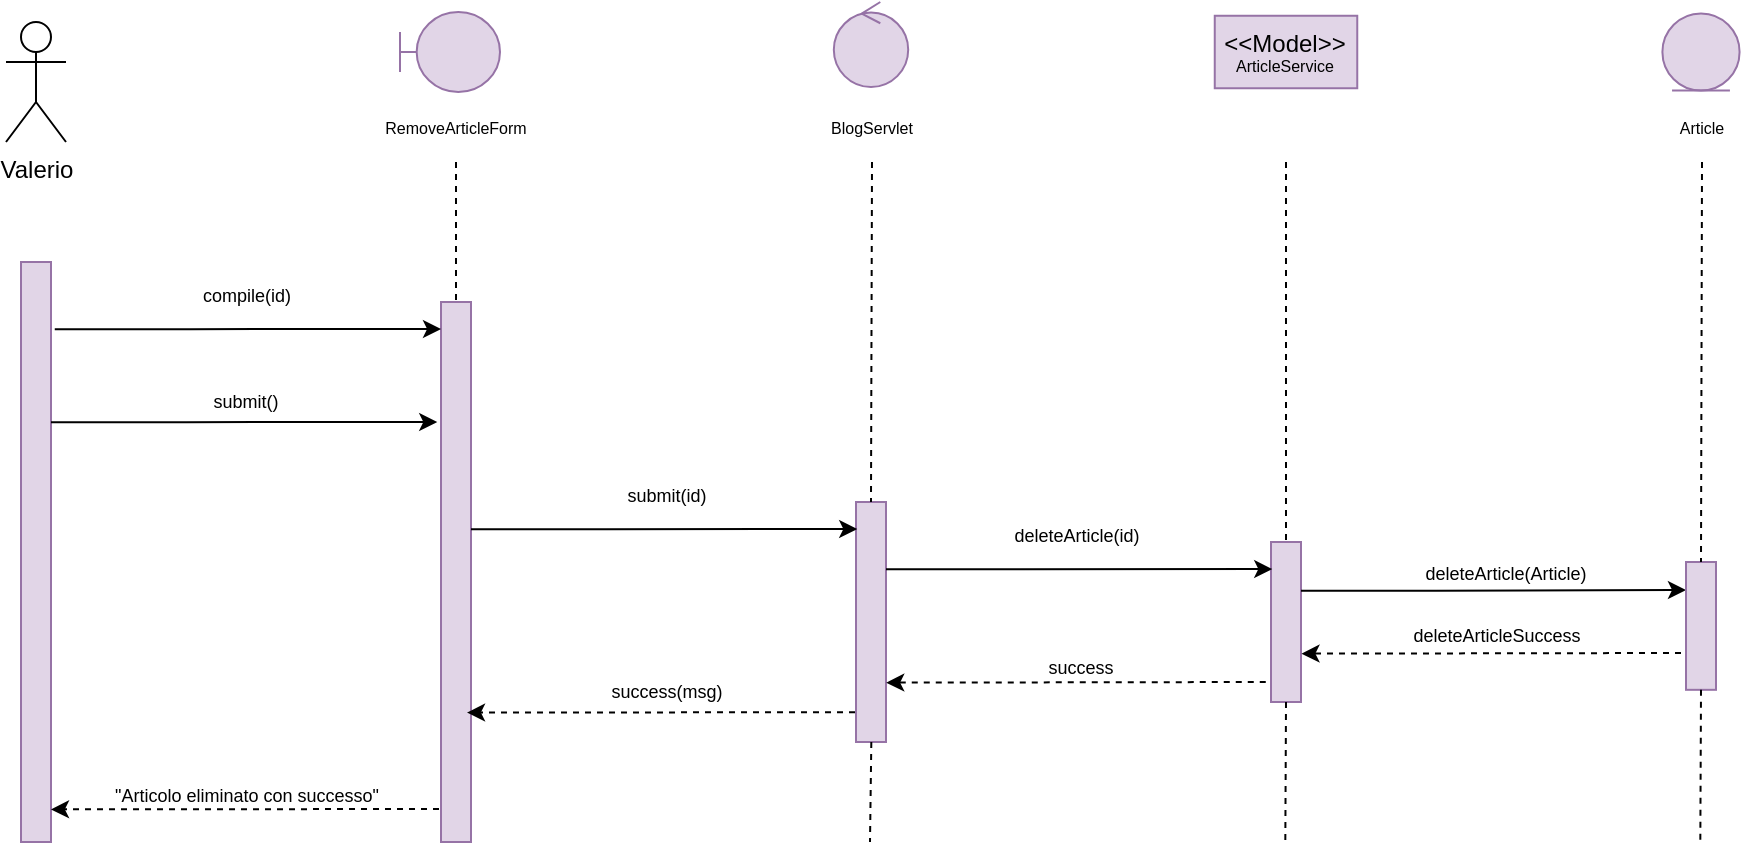 <mxfile version="15.7.0" type="device"><diagram id="qMiY46aL8YVKJXGDK1cR" name="Page-1"><mxGraphModel dx="1135" dy="593" grid="1" gridSize="10" guides="1" tooltips="1" connect="1" arrows="1" fold="1" page="1" pageScale="1" pageWidth="827" pageHeight="1169" math="0" shadow="0"><root><mxCell id="0"/><mxCell id="1" parent="0"/><mxCell id="mTx6D3pukUD8xTXrNbwF-40" value="Valerio" style="shape=umlActor;verticalLabelPosition=bottom;verticalAlign=top;html=1;outlineConnect=0;" vertex="1" parent="1"><mxGeometry x="340" y="730" width="30" height="60" as="geometry"/></mxCell><mxCell id="mTx6D3pukUD8xTXrNbwF-41" value="" style="rounded=0;whiteSpace=wrap;html=1;fillColor=#e1d5e7;strokeColor=#9673a6;" vertex="1" parent="1"><mxGeometry x="347.5" y="850" width="15" height="290" as="geometry"/></mxCell><mxCell id="mTx6D3pukUD8xTXrNbwF-42" value="" style="rounded=0;whiteSpace=wrap;html=1;fillColor=#e1d5e7;strokeColor=#9673a6;" vertex="1" parent="1"><mxGeometry x="557.5" y="870" width="15" height="270" as="geometry"/></mxCell><mxCell id="mTx6D3pukUD8xTXrNbwF-43" value="" style="endArrow=none;dashed=1;html=1;rounded=0;fontSize=8;entryX=0.5;entryY=0;entryDx=0;entryDy=0;exitX=0.5;exitY=1;exitDx=0;exitDy=0;" edge="1" parent="1" target="mTx6D3pukUD8xTXrNbwF-42"><mxGeometry width="50" height="50" relative="1" as="geometry"><mxPoint x="565" y="800" as="sourcePoint"/><mxPoint x="587.5" y="860" as="targetPoint"/></mxGeometry></mxCell><mxCell id="mTx6D3pukUD8xTXrNbwF-44" value="&lt;div&gt;RemoveArticleForm&lt;/div&gt;" style="text;html=1;strokeColor=none;fillColor=none;align=center;verticalAlign=middle;whiteSpace=wrap;rounded=0;fontSize=8;" vertex="1" parent="1"><mxGeometry x="550" y="775" width="30" height="15" as="geometry"/></mxCell><mxCell id="mTx6D3pukUD8xTXrNbwF-45" value="submit()" style="text;html=1;strokeColor=none;fillColor=none;align=center;verticalAlign=middle;whiteSpace=wrap;rounded=0;fontSize=9;" vertex="1" parent="1"><mxGeometry x="400" y="910" width="120" height="20" as="geometry"/></mxCell><mxCell id="mTx6D3pukUD8xTXrNbwF-46" value="BlogServlet" style="text;html=1;strokeColor=none;fillColor=none;align=center;verticalAlign=middle;whiteSpace=wrap;rounded=0;fontSize=8;" vertex="1" parent="1"><mxGeometry x="757.5" y="775" width="30" height="15" as="geometry"/></mxCell><mxCell id="mTx6D3pukUD8xTXrNbwF-47" value="" style="rounded=0;whiteSpace=wrap;html=1;fillColor=#e1d5e7;strokeColor=#9673a6;" vertex="1" parent="1"><mxGeometry x="765" y="970" width="15" height="120" as="geometry"/></mxCell><mxCell id="mTx6D3pukUD8xTXrNbwF-48" value="" style="endArrow=none;dashed=1;html=1;rounded=0;fontSize=8;entryX=0.5;entryY=0;entryDx=0;entryDy=0;" edge="1" parent="1" target="mTx6D3pukUD8xTXrNbwF-47"><mxGeometry width="50" height="50" relative="1" as="geometry"><mxPoint x="773" y="800" as="sourcePoint"/><mxPoint x="817.5" y="873.5" as="targetPoint"/></mxGeometry></mxCell><mxCell id="mTx6D3pukUD8xTXrNbwF-49" value="" style="rounded=0;whiteSpace=wrap;html=1;fillColor=#e1d5e7;strokeColor=#9673a6;" vertex="1" parent="1"><mxGeometry x="972.5" y="990" width="15" height="80" as="geometry"/></mxCell><mxCell id="mTx6D3pukUD8xTXrNbwF-50" value="" style="endArrow=none;dashed=1;html=1;rounded=0;fontSize=8;entryX=0.5;entryY=0;entryDx=0;entryDy=0;" edge="1" parent="1" target="mTx6D3pukUD8xTXrNbwF-49"><mxGeometry width="50" height="50" relative="1" as="geometry"><mxPoint x="980" y="800" as="sourcePoint"/><mxPoint x="1002.5" y="898.5" as="targetPoint"/></mxGeometry></mxCell><mxCell id="mTx6D3pukUD8xTXrNbwF-51" value="Article" style="text;html=1;strokeColor=none;fillColor=none;align=center;verticalAlign=middle;whiteSpace=wrap;rounded=0;fontSize=8;" vertex="1" parent="1"><mxGeometry x="1172.5" y="775" width="30" height="15" as="geometry"/></mxCell><mxCell id="mTx6D3pukUD8xTXrNbwF-52" value="" style="endArrow=classic;html=1;rounded=0;exitX=1;exitY=0;exitDx=0;exitDy=0;entryX=-0.125;entryY=0.121;entryDx=0;entryDy=0;entryPerimeter=0;" edge="1" parent="1"><mxGeometry width="50" height="50" relative="1" as="geometry"><mxPoint x="362.5" y="930.07" as="sourcePoint"/><mxPoint x="555.625" y="930" as="targetPoint"/><Array as="points"><mxPoint x="410" y="930.07"/><mxPoint x="430" y="930.07"/></Array></mxGeometry></mxCell><mxCell id="mTx6D3pukUD8xTXrNbwF-53" value="" style="endArrow=classic;html=1;rounded=0;exitX=1;exitY=0;exitDx=0;exitDy=0;entryX=-0.125;entryY=0.121;entryDx=0;entryDy=0;entryPerimeter=0;" edge="1" parent="1"><mxGeometry width="50" height="50" relative="1" as="geometry"><mxPoint x="572.5" y="983.57" as="sourcePoint"/><mxPoint x="765.625" y="983.5" as="targetPoint"/><Array as="points"><mxPoint x="620" y="983.57"/><mxPoint x="640" y="983.57"/></Array></mxGeometry></mxCell><mxCell id="mTx6D3pukUD8xTXrNbwF-54" value="" style="endArrow=classic;html=1;rounded=0;exitX=1;exitY=0;exitDx=0;exitDy=0;entryX=-0.125;entryY=0.121;entryDx=0;entryDy=0;entryPerimeter=0;" edge="1" parent="1"><mxGeometry width="50" height="50" relative="1" as="geometry"><mxPoint x="364.38" y="883.57" as="sourcePoint"/><mxPoint x="557.505" y="883.5" as="targetPoint"/><Array as="points"><mxPoint x="411.88" y="883.57"/><mxPoint x="431.88" y="883.57"/></Array></mxGeometry></mxCell><mxCell id="mTx6D3pukUD8xTXrNbwF-55" value="" style="endArrow=classic;html=1;rounded=0;dashed=1;fontSize=7;exitX=-0.047;exitY=0.97;exitDx=0;exitDy=0;exitPerimeter=0;" edge="1" parent="1"><mxGeometry width="50" height="50" relative="1" as="geometry"><mxPoint x="764.505" y="1075.1" as="sourcePoint"/><mxPoint x="570.5" y="1075.29" as="targetPoint"/></mxGeometry></mxCell><mxCell id="mTx6D3pukUD8xTXrNbwF-56" value="" style="endArrow=classic;html=1;rounded=0;exitX=1;exitY=0;exitDx=0;exitDy=0;entryX=-0.125;entryY=0.121;entryDx=0;entryDy=0;entryPerimeter=0;" edge="1" parent="1"><mxGeometry width="50" height="50" relative="1" as="geometry"><mxPoint x="780" y="1003.57" as="sourcePoint"/><mxPoint x="973.125" y="1003.5" as="targetPoint"/><Array as="points"><mxPoint x="827.5" y="1003.57"/><mxPoint x="847.5" y="1003.57"/></Array></mxGeometry></mxCell><mxCell id="mTx6D3pukUD8xTXrNbwF-57" value="&lt;div style=&quot;font-size: 9px&quot;&gt;&lt;font style=&quot;font-size: 9px&quot;&gt;compile(id)&lt;/font&gt;&lt;/div&gt;" style="text;html=1;strokeColor=none;fillColor=none;align=center;verticalAlign=middle;whiteSpace=wrap;rounded=0;fontSize=9;" vertex="1" parent="1"><mxGeometry x="362.5" y="850" width="195" height="33.5" as="geometry"/></mxCell><mxCell id="mTx6D3pukUD8xTXrNbwF-58" value="success(msg)" style="text;html=1;strokeColor=none;fillColor=none;align=center;verticalAlign=middle;whiteSpace=wrap;rounded=0;fontSize=9;" vertex="1" parent="1"><mxGeometry x="572.5" y="1048.32" width="195" height="33.5" as="geometry"/></mxCell><mxCell id="mTx6D3pukUD8xTXrNbwF-59" value="&quot;Articolo eliminato con successo&quot;" style="text;html=1;strokeColor=none;fillColor=none;align=center;verticalAlign=middle;whiteSpace=wrap;rounded=0;fontSize=9;" vertex="1" parent="1"><mxGeometry x="362.5" y="1100" width="195" height="33.5" as="geometry"/></mxCell><mxCell id="mTx6D3pukUD8xTXrNbwF-60" value="success" style="text;html=1;strokeColor=none;fillColor=none;align=center;verticalAlign=middle;whiteSpace=wrap;rounded=0;fontSize=9;" vertex="1" parent="1"><mxGeometry x="780" y="1036.5" width="195" height="33.5" as="geometry"/></mxCell><mxCell id="mTx6D3pukUD8xTXrNbwF-61" value="" style="endArrow=classic;html=1;rounded=0;dashed=1;fontSize=7;" edge="1" parent="1"><mxGeometry width="50" height="50" relative="1" as="geometry"><mxPoint x="969.88" y="1060" as="sourcePoint"/><mxPoint x="780.13" y="1060.32" as="targetPoint"/></mxGeometry></mxCell><mxCell id="mTx6D3pukUD8xTXrNbwF-62" value="" style="endArrow=classic;html=1;rounded=0;dashed=1;fontSize=7;exitX=-0.047;exitY=0.97;exitDx=0;exitDy=0;exitPerimeter=0;" edge="1" parent="1"><mxGeometry width="50" height="50" relative="1" as="geometry"><mxPoint x="556.505" y="1123.5" as="sourcePoint"/><mxPoint x="362.5" y="1123.69" as="targetPoint"/></mxGeometry></mxCell><mxCell id="mTx6D3pukUD8xTXrNbwF-63" value="&lt;div style=&quot;font-size: 9px&quot;&gt;&lt;font style=&quot;font-size: 9px&quot;&gt;submit(id)&lt;/font&gt;&lt;/div&gt;" style="text;html=1;strokeColor=none;fillColor=none;align=center;verticalAlign=middle;whiteSpace=wrap;rounded=0;fontSize=9;" vertex="1" parent="1"><mxGeometry x="572.5" y="950" width="195" height="33.5" as="geometry"/></mxCell><mxCell id="mTx6D3pukUD8xTXrNbwF-64" value="&lt;div style=&quot;font-size: 9px&quot;&gt;&lt;font style=&quot;font-size: 9px&quot;&gt;deleteArticle(id)&lt;/font&gt;&lt;/div&gt;" style="text;html=1;strokeColor=none;fillColor=none;align=center;verticalAlign=middle;whiteSpace=wrap;rounded=0;fontSize=9;" vertex="1" parent="1"><mxGeometry x="777.5" y="970" width="195" height="33.5" as="geometry"/></mxCell><mxCell id="mTx6D3pukUD8xTXrNbwF-65" value="&lt;font style=&quot;font-size: 9px&quot;&gt;deleteArticle(Article)&lt;/font&gt;" style="text;html=1;strokeColor=none;fillColor=none;align=center;verticalAlign=middle;whiteSpace=wrap;rounded=0;" vertex="1" parent="1"><mxGeometry x="1060" y="990" width="60" height="30" as="geometry"/></mxCell><mxCell id="mTx6D3pukUD8xTXrNbwF-66" value="" style="endArrow=classic;html=1;rounded=0;exitX=1;exitY=0;exitDx=0;exitDy=0;entryX=0;entryY=0.219;entryDx=0;entryDy=0;entryPerimeter=0;" edge="1" parent="1" target="mTx6D3pukUD8xTXrNbwF-67"><mxGeometry width="50" height="50" relative="1" as="geometry"><mxPoint x="987.5" y="1014.39" as="sourcePoint"/><mxPoint x="1170" y="1014" as="targetPoint"/><Array as="points"><mxPoint x="1035" y="1014.39"/><mxPoint x="1055" y="1014.39"/></Array></mxGeometry></mxCell><mxCell id="mTx6D3pukUD8xTXrNbwF-67" value="" style="rounded=0;whiteSpace=wrap;html=1;fillColor=#e1d5e7;strokeColor=#9673a6;" vertex="1" parent="1"><mxGeometry x="1180" y="1000" width="15" height="63.91" as="geometry"/></mxCell><mxCell id="mTx6D3pukUD8xTXrNbwF-68" value="" style="endArrow=none;dashed=1;html=1;rounded=0;fontSize=8;entryX=0.5;entryY=0;entryDx=0;entryDy=0;" edge="1" parent="1" target="mTx6D3pukUD8xTXrNbwF-67"><mxGeometry width="50" height="50" relative="1" as="geometry"><mxPoint x="1188" y="800" as="sourcePoint"/><mxPoint x="1210" y="892.41" as="targetPoint"/></mxGeometry></mxCell><mxCell id="mTx6D3pukUD8xTXrNbwF-69" value="deleteArticleSuccess" style="text;html=1;strokeColor=none;fillColor=none;align=center;verticalAlign=middle;whiteSpace=wrap;rounded=0;fontSize=9;" vertex="1" parent="1"><mxGeometry x="987.5" y="1020" width="195" height="33.5" as="geometry"/></mxCell><mxCell id="mTx6D3pukUD8xTXrNbwF-70" value="" style="endArrow=classic;html=1;rounded=0;dashed=1;fontSize=7;" edge="1" parent="1"><mxGeometry width="50" height="50" relative="1" as="geometry"><mxPoint x="1177.5" y="1045.5" as="sourcePoint"/><mxPoint x="987.75" y="1045.82" as="targetPoint"/></mxGeometry></mxCell><mxCell id="mTx6D3pukUD8xTXrNbwF-71" value="" style="endArrow=none;dashed=1;html=1;rounded=0;fontSize=8;" edge="1" parent="1"><mxGeometry width="50" height="50" relative="1" as="geometry"><mxPoint x="772.66" y="1090" as="sourcePoint"/><mxPoint x="772" y="1140" as="targetPoint"/></mxGeometry></mxCell><mxCell id="mTx6D3pukUD8xTXrNbwF-72" value="" style="endArrow=none;dashed=1;html=1;rounded=0;fontSize=8;exitX=0.5;exitY=1;exitDx=0;exitDy=0;" edge="1" parent="1" source="mTx6D3pukUD8xTXrNbwF-49"><mxGeometry width="50" height="50" relative="1" as="geometry"><mxPoint x="980.32" y="1090" as="sourcePoint"/><mxPoint x="979.66" y="1140" as="targetPoint"/></mxGeometry></mxCell><mxCell id="mTx6D3pukUD8xTXrNbwF-73" value="" style="endArrow=none;dashed=1;html=1;rounded=0;fontSize=8;exitX=0.5;exitY=1;exitDx=0;exitDy=0;" edge="1" parent="1" source="mTx6D3pukUD8xTXrNbwF-67"><mxGeometry width="50" height="50" relative="1" as="geometry"><mxPoint x="1187.5" y="1070" as="sourcePoint"/><mxPoint x="1187.16" y="1140" as="targetPoint"/></mxGeometry></mxCell><mxCell id="mTx6D3pukUD8xTXrNbwF-74" value="" style="shape=umlBoundary;whiteSpace=wrap;html=1;fillColor=#e1d5e7;strokeColor=#9673a6;" vertex="1" parent="1"><mxGeometry x="537" y="725" width="50" height="40" as="geometry"/></mxCell><mxCell id="mTx6D3pukUD8xTXrNbwF-75" value="" style="ellipse;shape=umlControl;whiteSpace=wrap;html=1;fillColor=#e1d5e7;strokeColor=#9673a6;" vertex="1" parent="1"><mxGeometry x="753.91" y="720" width="37.19" height="42.5" as="geometry"/></mxCell><mxCell id="mTx6D3pukUD8xTXrNbwF-76" value="&lt;div&gt;&amp;lt;&amp;lt;Model&amp;gt;&amp;gt;&lt;/div&gt;&lt;div style=&quot;font-size: 8px&quot;&gt;ArticleService&lt;br&gt;&lt;/div&gt;" style="rounded=0;whiteSpace=wrap;html=1;fillColor=#e1d5e7;strokeColor=#9673a6;" vertex="1" parent="1"><mxGeometry x="944.38" y="726.88" width="71.25" height="36.25" as="geometry"/></mxCell><mxCell id="mTx6D3pukUD8xTXrNbwF-77" value="" style="ellipse;shape=umlEntity;whiteSpace=wrap;html=1;fontSize=8;fillColor=#e1d5e7;strokeColor=#9673a6;" vertex="1" parent="1"><mxGeometry x="1168.2" y="725.7" width="38.59" height="38.59" as="geometry"/></mxCell></root></mxGraphModel></diagram></mxfile>